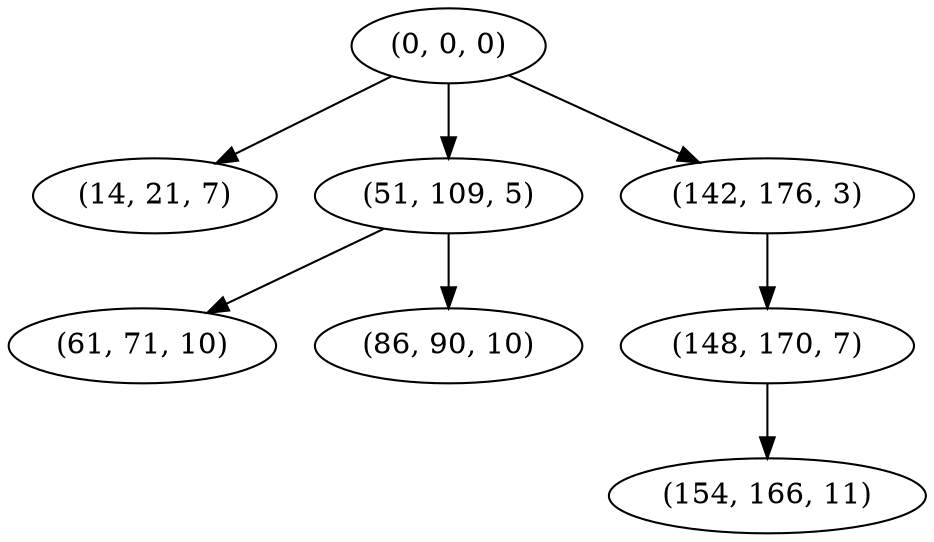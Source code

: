 digraph tree {
    "(0, 0, 0)";
    "(14, 21, 7)";
    "(51, 109, 5)";
    "(61, 71, 10)";
    "(86, 90, 10)";
    "(142, 176, 3)";
    "(148, 170, 7)";
    "(154, 166, 11)";
    "(0, 0, 0)" -> "(14, 21, 7)";
    "(0, 0, 0)" -> "(51, 109, 5)";
    "(0, 0, 0)" -> "(142, 176, 3)";
    "(51, 109, 5)" -> "(61, 71, 10)";
    "(51, 109, 5)" -> "(86, 90, 10)";
    "(142, 176, 3)" -> "(148, 170, 7)";
    "(148, 170, 7)" -> "(154, 166, 11)";
}
